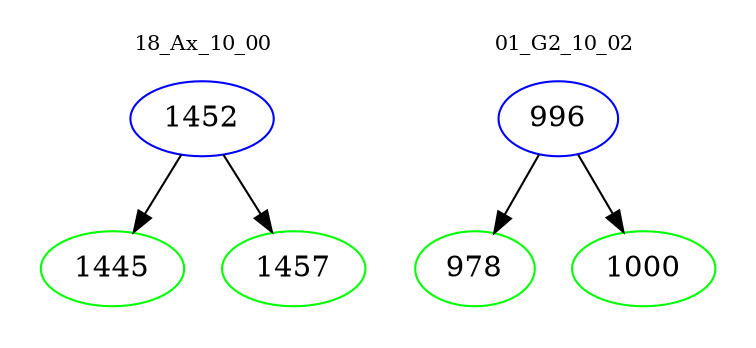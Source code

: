 digraph{
subgraph cluster_0 {
color = white
label = "18_Ax_10_00";
fontsize=10;
T0_1452 [label="1452", color="blue"]
T0_1452 -> T0_1445 [color="black"]
T0_1445 [label="1445", color="green"]
T0_1452 -> T0_1457 [color="black"]
T0_1457 [label="1457", color="green"]
}
subgraph cluster_1 {
color = white
label = "01_G2_10_02";
fontsize=10;
T1_996 [label="996", color="blue"]
T1_996 -> T1_978 [color="black"]
T1_978 [label="978", color="green"]
T1_996 -> T1_1000 [color="black"]
T1_1000 [label="1000", color="green"]
}
}
